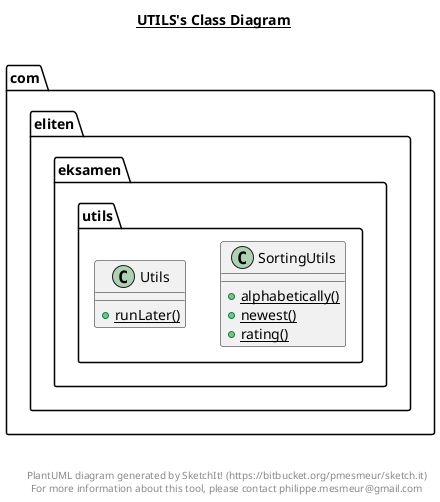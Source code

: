 @startuml

title __UTILS's Class Diagram__\n

  namespace com.eliten.eksamen {
    namespace utils {
      class com.eliten.eksamen.utils.SortingUtils {
          {static} + alphabetically()
          {static} + newest()
          {static} + rating()
      }
    }
  }
  

  namespace com.eliten.eksamen {
    namespace utils {
      class com.eliten.eksamen.utils.Utils {
          {static} + runLater()
      }
    }
  }
  



right footer


PlantUML diagram generated by SketchIt! (https://bitbucket.org/pmesmeur/sketch.it)
For more information about this tool, please contact philippe.mesmeur@gmail.com
endfooter

@enduml

